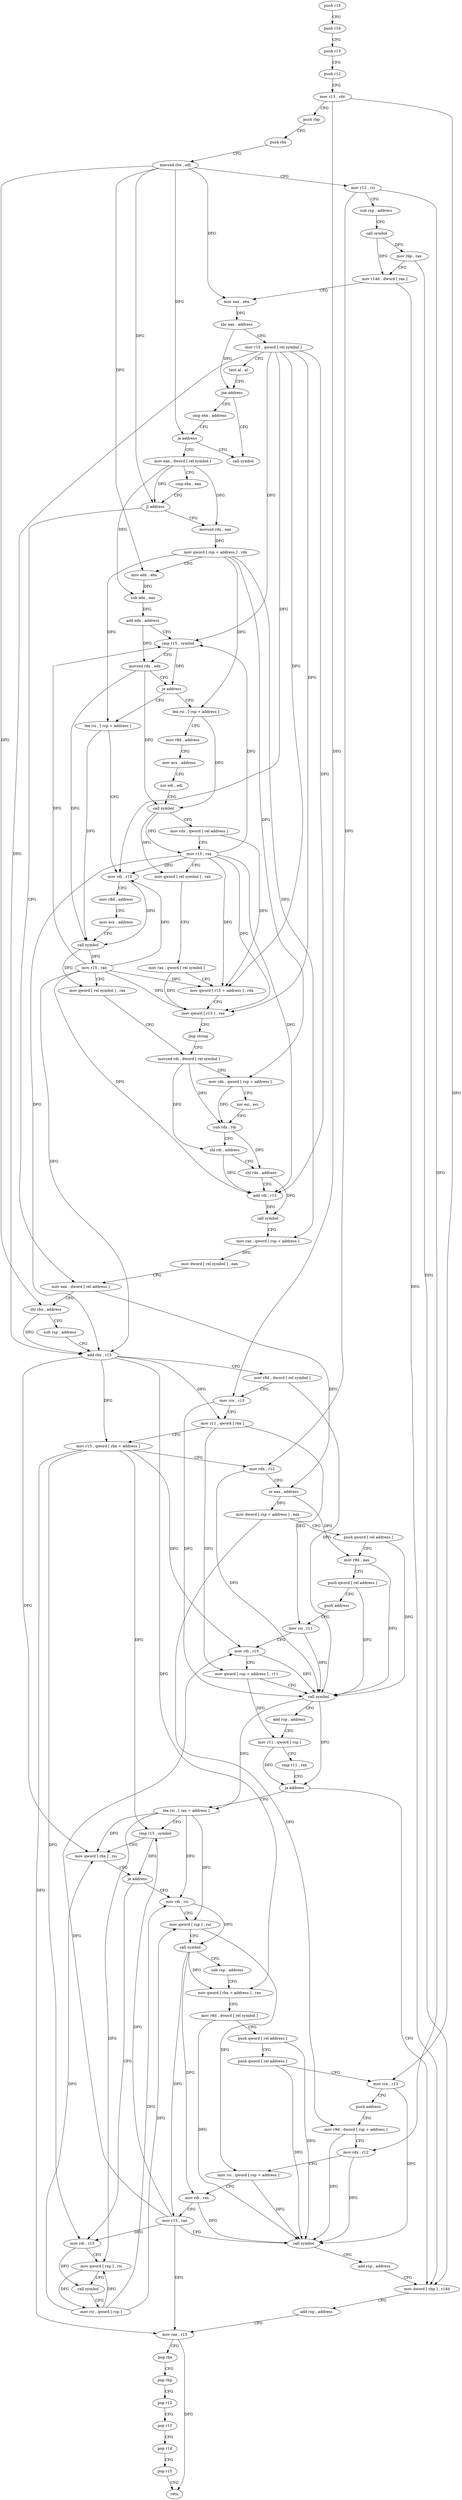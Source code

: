 digraph "func" {
"4223856" [label = "push r15" ]
"4223858" [label = "push r14" ]
"4223860" [label = "push r13" ]
"4223862" [label = "push r12" ]
"4223864" [label = "mov r13 , rdx" ]
"4223867" [label = "push rbp" ]
"4223868" [label = "push rbx" ]
"4223869" [label = "movsxd rbx , edi" ]
"4223872" [label = "mov r12 , rsi" ]
"4223875" [label = "sub rsp , address" ]
"4223879" [label = "call symbol" ]
"4223884" [label = "mov rbp , rax" ]
"4223887" [label = "mov r14d , dword [ rax ]" ]
"4223890" [label = "mov eax , ebx" ]
"4223892" [label = "shr eax , address" ]
"4223895" [label = "mov r15 , qword [ rel symbol ]" ]
"4223902" [label = "test al , al" ]
"4223904" [label = "jne address" ]
"4224331" [label = "call symbol" ]
"4223910" [label = "cmp ebx , address" ]
"4223916" [label = "je address" ]
"4223922" [label = "mov eax , dword [ rel symbol ]" ]
"4223928" [label = "cmp ebx , eax" ]
"4223930" [label = "jl address" ]
"4224041" [label = "mov eax , dword [ rel address ]" ]
"4223932" [label = "movsxd rdx , eax" ]
"4224047" [label = "shl rbx , address" ]
"4224051" [label = "sub rsp , address" ]
"4224055" [label = "add rbx , r15" ]
"4224058" [label = "mov r8d , dword [ rel symbol ]" ]
"4224065" [label = "mov rcx , r13" ]
"4224068" [label = "mov r11 , qword [ rbx ]" ]
"4224071" [label = "mov r15 , qword [ rbx + address ]" ]
"4224075" [label = "mov rdx , r12" ]
"4224078" [label = "or eax , address" ]
"4224081" [label = "mov dword [ rsp + address ] , eax" ]
"4224085" [label = "push qword [ rel address ]" ]
"4224091" [label = "mov r9d , eax" ]
"4224094" [label = "push qword [ rel address ]" ]
"4224100" [label = "push address" ]
"4224105" [label = "mov rsi , r11" ]
"4224108" [label = "mov rdi , r15" ]
"4224111" [label = "mov qword [ rsp + address ] , r11" ]
"4224116" [label = "call symbol" ]
"4224121" [label = "add rsp , address" ]
"4224125" [label = "mov r11 , qword [ rsp ]" ]
"4224129" [label = "cmp r11 , rax" ]
"4224132" [label = "ja address" ]
"4224241" [label = "mov dword [ rbp ] , r14d" ]
"4224134" [label = "lea rsi , [ rax + address ]" ]
"4223935" [label = "mov qword [ rsp + address ] , rdx" ]
"4223940" [label = "mov edx , ebx" ]
"4223942" [label = "sub edx , eax" ]
"4223944" [label = "add edx , address" ]
"4223947" [label = "cmp r15 , symbol" ]
"4223954" [label = "movsxd rdx , edx" ]
"4223957" [label = "je address" ]
"4224272" [label = "lea rsi , [ rsp + address ]" ]
"4223963" [label = "lea rsi , [ rsp + address ]" ]
"4224245" [label = "add rsp , address" ]
"4224249" [label = "mov rax , r15" ]
"4224252" [label = "pop rbx" ]
"4224253" [label = "pop rbp" ]
"4224254" [label = "pop r12" ]
"4224256" [label = "pop r13" ]
"4224258" [label = "pop r14" ]
"4224260" [label = "pop r15" ]
"4224262" [label = "retn" ]
"4224138" [label = "cmp r15 , symbol" ]
"4224145" [label = "mov qword [ rbx ] , rsi" ]
"4224148" [label = "je address" ]
"4224166" [label = "mov rdi , rsi" ]
"4224150" [label = "mov rdi , r15" ]
"4224277" [label = "mov r8d , address" ]
"4224283" [label = "mov ecx , address" ]
"4224288" [label = "xor edi , edi" ]
"4224290" [label = "call symbol" ]
"4224295" [label = "mov rdx , qword [ rel address ]" ]
"4224302" [label = "mov r15 , rax" ]
"4224305" [label = "mov qword [ rel symbol ] , rax" ]
"4224312" [label = "mov rax , qword [ rel symbol ]" ]
"4224319" [label = "mov qword [ r15 + address ] , rdx" ]
"4224323" [label = "mov qword [ r15 ] , rax" ]
"4224326" [label = "jmp string" ]
"4223997" [label = "movsxd rdi , dword [ rel symbol ]" ]
"4223968" [label = "mov rdi , r15" ]
"4223971" [label = "mov r8d , address" ]
"4223977" [label = "mov ecx , address" ]
"4223982" [label = "call symbol" ]
"4223987" [label = "mov r15 , rax" ]
"4223990" [label = "mov qword [ rel symbol ] , rax" ]
"4224169" [label = "mov qword [ rsp ] , rsi" ]
"4224173" [label = "call symbol" ]
"4224178" [label = "sub rsp , address" ]
"4224182" [label = "mov qword [ rbx + address ] , rax" ]
"4224186" [label = "mov r8d , dword [ rel symbol ]" ]
"4224193" [label = "push qword [ rel address ]" ]
"4224199" [label = "push qword [ rel address ]" ]
"4224205" [label = "mov rcx , r13" ]
"4224208" [label = "push address" ]
"4224213" [label = "mov r9d , dword [ rsp + address ]" ]
"4224218" [label = "mov rdx , r12" ]
"4224221" [label = "mov rsi , qword [ rsp + address ]" ]
"4224226" [label = "mov rdi , rax" ]
"4224229" [label = "mov r15 , rax" ]
"4224232" [label = "call symbol" ]
"4224237" [label = "add rsp , address" ]
"4224153" [label = "mov qword [ rsp ] , rsi" ]
"4224157" [label = "call symbol" ]
"4224162" [label = "mov rsi , qword [ rsp ]" ]
"4224004" [label = "mov rdx , qword [ rsp + address ]" ]
"4224009" [label = "xor esi , esi" ]
"4224011" [label = "sub rdx , rdi" ]
"4224014" [label = "shl rdi , address" ]
"4224018" [label = "shl rdx , address" ]
"4224022" [label = "add rdi , r15" ]
"4224025" [label = "call symbol" ]
"4224030" [label = "mov rax , qword [ rsp + address ]" ]
"4224035" [label = "mov dword [ rel symbol ] , eax" ]
"4223856" -> "4223858" [ label = "CFG" ]
"4223858" -> "4223860" [ label = "CFG" ]
"4223860" -> "4223862" [ label = "CFG" ]
"4223862" -> "4223864" [ label = "CFG" ]
"4223864" -> "4223867" [ label = "CFG" ]
"4223864" -> "4224065" [ label = "DFG" ]
"4223864" -> "4224205" [ label = "DFG" ]
"4223867" -> "4223868" [ label = "CFG" ]
"4223868" -> "4223869" [ label = "CFG" ]
"4223869" -> "4223872" [ label = "CFG" ]
"4223869" -> "4223890" [ label = "DFG" ]
"4223869" -> "4223916" [ label = "DFG" ]
"4223869" -> "4223930" [ label = "DFG" ]
"4223869" -> "4224047" [ label = "DFG" ]
"4223869" -> "4223940" [ label = "DFG" ]
"4223872" -> "4223875" [ label = "CFG" ]
"4223872" -> "4224075" [ label = "DFG" ]
"4223872" -> "4224218" [ label = "DFG" ]
"4223875" -> "4223879" [ label = "CFG" ]
"4223879" -> "4223884" [ label = "DFG" ]
"4223879" -> "4223887" [ label = "DFG" ]
"4223884" -> "4223887" [ label = "CFG" ]
"4223884" -> "4224241" [ label = "DFG" ]
"4223887" -> "4223890" [ label = "CFG" ]
"4223887" -> "4224241" [ label = "DFG" ]
"4223890" -> "4223892" [ label = "DFG" ]
"4223892" -> "4223895" [ label = "CFG" ]
"4223892" -> "4223904" [ label = "DFG" ]
"4223895" -> "4223902" [ label = "CFG" ]
"4223895" -> "4224055" [ label = "DFG" ]
"4223895" -> "4223947" [ label = "DFG" ]
"4223895" -> "4224319" [ label = "DFG" ]
"4223895" -> "4224323" [ label = "DFG" ]
"4223895" -> "4223968" [ label = "DFG" ]
"4223895" -> "4224022" [ label = "DFG" ]
"4223902" -> "4223904" [ label = "CFG" ]
"4223904" -> "4224331" [ label = "CFG" ]
"4223904" -> "4223910" [ label = "CFG" ]
"4223910" -> "4223916" [ label = "CFG" ]
"4223916" -> "4224331" [ label = "CFG" ]
"4223916" -> "4223922" [ label = "CFG" ]
"4223922" -> "4223928" [ label = "CFG" ]
"4223922" -> "4223930" [ label = "DFG" ]
"4223922" -> "4223932" [ label = "DFG" ]
"4223922" -> "4223942" [ label = "DFG" ]
"4223928" -> "4223930" [ label = "CFG" ]
"4223930" -> "4224041" [ label = "CFG" ]
"4223930" -> "4223932" [ label = "CFG" ]
"4224041" -> "4224047" [ label = "CFG" ]
"4224041" -> "4224078" [ label = "DFG" ]
"4223932" -> "4223935" [ label = "DFG" ]
"4224047" -> "4224051" [ label = "CFG" ]
"4224047" -> "4224055" [ label = "DFG" ]
"4224051" -> "4224055" [ label = "CFG" ]
"4224055" -> "4224058" [ label = "CFG" ]
"4224055" -> "4224068" [ label = "DFG" ]
"4224055" -> "4224071" [ label = "DFG" ]
"4224055" -> "4224145" [ label = "DFG" ]
"4224055" -> "4224182" [ label = "DFG" ]
"4224058" -> "4224065" [ label = "CFG" ]
"4224058" -> "4224116" [ label = "DFG" ]
"4224065" -> "4224068" [ label = "CFG" ]
"4224065" -> "4224116" [ label = "DFG" ]
"4224068" -> "4224071" [ label = "CFG" ]
"4224068" -> "4224105" [ label = "DFG" ]
"4224068" -> "4224111" [ label = "DFG" ]
"4224071" -> "4224075" [ label = "CFG" ]
"4224071" -> "4224108" [ label = "DFG" ]
"4224071" -> "4224249" [ label = "DFG" ]
"4224071" -> "4224138" [ label = "DFG" ]
"4224071" -> "4224150" [ label = "DFG" ]
"4224075" -> "4224078" [ label = "CFG" ]
"4224075" -> "4224116" [ label = "DFG" ]
"4224078" -> "4224081" [ label = "DFG" ]
"4224078" -> "4224091" [ label = "DFG" ]
"4224081" -> "4224085" [ label = "CFG" ]
"4224081" -> "4224213" [ label = "DFG" ]
"4224085" -> "4224091" [ label = "CFG" ]
"4224085" -> "4224116" [ label = "DFG" ]
"4224091" -> "4224094" [ label = "CFG" ]
"4224091" -> "4224116" [ label = "DFG" ]
"4224094" -> "4224100" [ label = "CFG" ]
"4224094" -> "4224116" [ label = "DFG" ]
"4224100" -> "4224105" [ label = "CFG" ]
"4224105" -> "4224108" [ label = "CFG" ]
"4224105" -> "4224116" [ label = "DFG" ]
"4224108" -> "4224111" [ label = "CFG" ]
"4224108" -> "4224116" [ label = "DFG" ]
"4224111" -> "4224116" [ label = "CFG" ]
"4224111" -> "4224125" [ label = "DFG" ]
"4224116" -> "4224121" [ label = "CFG" ]
"4224116" -> "4224132" [ label = "DFG" ]
"4224116" -> "4224134" [ label = "DFG" ]
"4224121" -> "4224125" [ label = "CFG" ]
"4224125" -> "4224129" [ label = "CFG" ]
"4224125" -> "4224132" [ label = "DFG" ]
"4224129" -> "4224132" [ label = "CFG" ]
"4224132" -> "4224241" [ label = "CFG" ]
"4224132" -> "4224134" [ label = "CFG" ]
"4224241" -> "4224245" [ label = "CFG" ]
"4224134" -> "4224138" [ label = "CFG" ]
"4224134" -> "4224145" [ label = "DFG" ]
"4224134" -> "4224166" [ label = "DFG" ]
"4224134" -> "4224169" [ label = "DFG" ]
"4224134" -> "4224153" [ label = "DFG" ]
"4223935" -> "4223940" [ label = "CFG" ]
"4223935" -> "4224004" [ label = "DFG" ]
"4223935" -> "4224030" [ label = "DFG" ]
"4223935" -> "4224272" [ label = "DFG" ]
"4223935" -> "4223963" [ label = "DFG" ]
"4223940" -> "4223942" [ label = "DFG" ]
"4223942" -> "4223944" [ label = "DFG" ]
"4223944" -> "4223947" [ label = "CFG" ]
"4223944" -> "4223954" [ label = "DFG" ]
"4223947" -> "4223954" [ label = "CFG" ]
"4223947" -> "4223957" [ label = "DFG" ]
"4223954" -> "4223957" [ label = "CFG" ]
"4223954" -> "4224290" [ label = "DFG" ]
"4223954" -> "4223982" [ label = "DFG" ]
"4223957" -> "4224272" [ label = "CFG" ]
"4223957" -> "4223963" [ label = "CFG" ]
"4224272" -> "4224277" [ label = "CFG" ]
"4224272" -> "4224290" [ label = "DFG" ]
"4223963" -> "4223968" [ label = "CFG" ]
"4223963" -> "4223982" [ label = "DFG" ]
"4224245" -> "4224249" [ label = "CFG" ]
"4224249" -> "4224252" [ label = "CFG" ]
"4224249" -> "4224262" [ label = "DFG" ]
"4224252" -> "4224253" [ label = "CFG" ]
"4224253" -> "4224254" [ label = "CFG" ]
"4224254" -> "4224256" [ label = "CFG" ]
"4224256" -> "4224258" [ label = "CFG" ]
"4224258" -> "4224260" [ label = "CFG" ]
"4224260" -> "4224262" [ label = "CFG" ]
"4224138" -> "4224145" [ label = "CFG" ]
"4224138" -> "4224148" [ label = "DFG" ]
"4224145" -> "4224148" [ label = "CFG" ]
"4224148" -> "4224166" [ label = "CFG" ]
"4224148" -> "4224150" [ label = "CFG" ]
"4224166" -> "4224169" [ label = "CFG" ]
"4224166" -> "4224173" [ label = "DFG" ]
"4224150" -> "4224153" [ label = "CFG" ]
"4224150" -> "4224157" [ label = "DFG" ]
"4224277" -> "4224283" [ label = "CFG" ]
"4224283" -> "4224288" [ label = "CFG" ]
"4224288" -> "4224290" [ label = "CFG" ]
"4224290" -> "4224295" [ label = "CFG" ]
"4224290" -> "4224302" [ label = "DFG" ]
"4224290" -> "4224305" [ label = "DFG" ]
"4224295" -> "4224302" [ label = "CFG" ]
"4224295" -> "4224319" [ label = "DFG" ]
"4224302" -> "4224305" [ label = "CFG" ]
"4224302" -> "4224055" [ label = "DFG" ]
"4224302" -> "4223947" [ label = "DFG" ]
"4224302" -> "4224319" [ label = "DFG" ]
"4224302" -> "4224323" [ label = "DFG" ]
"4224302" -> "4223968" [ label = "DFG" ]
"4224302" -> "4224022" [ label = "DFG" ]
"4224305" -> "4224312" [ label = "CFG" ]
"4224312" -> "4224319" [ label = "CFG" ]
"4224312" -> "4224323" [ label = "DFG" ]
"4224319" -> "4224323" [ label = "CFG" ]
"4224323" -> "4224326" [ label = "CFG" ]
"4224326" -> "4223997" [ label = "CFG" ]
"4223997" -> "4224004" [ label = "CFG" ]
"4223997" -> "4224011" [ label = "DFG" ]
"4223997" -> "4224014" [ label = "DFG" ]
"4223968" -> "4223971" [ label = "CFG" ]
"4223968" -> "4223982" [ label = "DFG" ]
"4223971" -> "4223977" [ label = "CFG" ]
"4223977" -> "4223982" [ label = "CFG" ]
"4223982" -> "4223987" [ label = "DFG" ]
"4223982" -> "4223990" [ label = "DFG" ]
"4223987" -> "4223990" [ label = "CFG" ]
"4223987" -> "4224055" [ label = "DFG" ]
"4223987" -> "4223947" [ label = "DFG" ]
"4223987" -> "4223968" [ label = "DFG" ]
"4223987" -> "4224319" [ label = "DFG" ]
"4223987" -> "4224323" [ label = "DFG" ]
"4223987" -> "4224022" [ label = "DFG" ]
"4223990" -> "4223997" [ label = "CFG" ]
"4224169" -> "4224173" [ label = "CFG" ]
"4224169" -> "4224221" [ label = "DFG" ]
"4224173" -> "4224178" [ label = "CFG" ]
"4224173" -> "4224182" [ label = "DFG" ]
"4224173" -> "4224226" [ label = "DFG" ]
"4224173" -> "4224229" [ label = "DFG" ]
"4224178" -> "4224182" [ label = "CFG" ]
"4224182" -> "4224186" [ label = "CFG" ]
"4224186" -> "4224193" [ label = "CFG" ]
"4224186" -> "4224232" [ label = "DFG" ]
"4224193" -> "4224199" [ label = "CFG" ]
"4224193" -> "4224232" [ label = "DFG" ]
"4224199" -> "4224205" [ label = "CFG" ]
"4224199" -> "4224232" [ label = "DFG" ]
"4224205" -> "4224208" [ label = "CFG" ]
"4224205" -> "4224232" [ label = "DFG" ]
"4224208" -> "4224213" [ label = "CFG" ]
"4224213" -> "4224218" [ label = "CFG" ]
"4224213" -> "4224232" [ label = "DFG" ]
"4224218" -> "4224221" [ label = "CFG" ]
"4224218" -> "4224232" [ label = "DFG" ]
"4224221" -> "4224226" [ label = "CFG" ]
"4224221" -> "4224232" [ label = "DFG" ]
"4224226" -> "4224229" [ label = "CFG" ]
"4224226" -> "4224232" [ label = "DFG" ]
"4224229" -> "4224232" [ label = "CFG" ]
"4224229" -> "4224108" [ label = "DFG" ]
"4224229" -> "4224249" [ label = "DFG" ]
"4224229" -> "4224138" [ label = "DFG" ]
"4224229" -> "4224150" [ label = "DFG" ]
"4224232" -> "4224237" [ label = "CFG" ]
"4224237" -> "4224241" [ label = "CFG" ]
"4224153" -> "4224157" [ label = "CFG" ]
"4224153" -> "4224162" [ label = "DFG" ]
"4224157" -> "4224162" [ label = "CFG" ]
"4224162" -> "4224166" [ label = "DFG" ]
"4224162" -> "4224145" [ label = "DFG" ]
"4224162" -> "4224169" [ label = "DFG" ]
"4224162" -> "4224153" [ label = "DFG" ]
"4224004" -> "4224009" [ label = "CFG" ]
"4224004" -> "4224011" [ label = "DFG" ]
"4224009" -> "4224011" [ label = "CFG" ]
"4224011" -> "4224014" [ label = "CFG" ]
"4224011" -> "4224018" [ label = "DFG" ]
"4224014" -> "4224018" [ label = "CFG" ]
"4224014" -> "4224022" [ label = "DFG" ]
"4224018" -> "4224022" [ label = "CFG" ]
"4224018" -> "4224025" [ label = "DFG" ]
"4224022" -> "4224025" [ label = "DFG" ]
"4224025" -> "4224030" [ label = "CFG" ]
"4224030" -> "4224035" [ label = "DFG" ]
"4224035" -> "4224041" [ label = "CFG" ]
}
